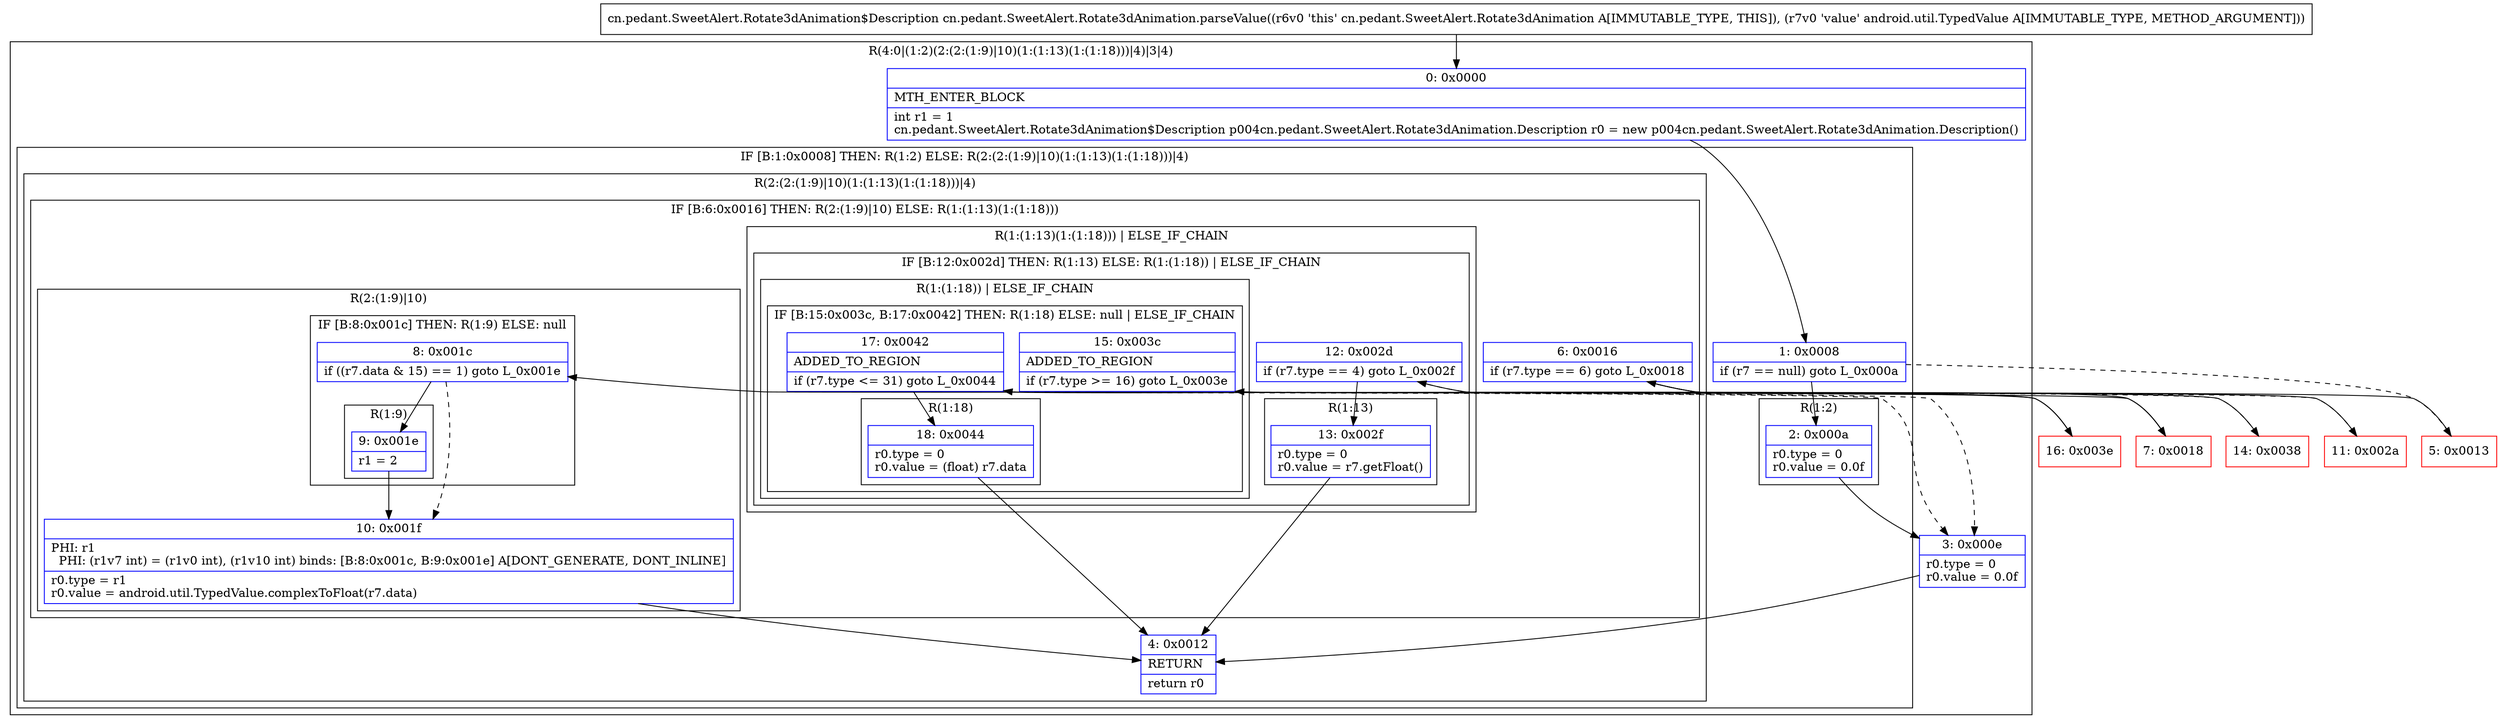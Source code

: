 digraph "CFG forcn.pedant.SweetAlert.Rotate3dAnimation.parseValue(Landroid\/util\/TypedValue;)Lcn\/pedant\/SweetAlert\/Rotate3dAnimation$Description;" {
subgraph cluster_Region_467867216 {
label = "R(4:0|(1:2)(2:(2:(1:9)|10)(1:(1:13)(1:(1:18)))|4)|3|4)";
node [shape=record,color=blue];
Node_0 [shape=record,label="{0\:\ 0x0000|MTH_ENTER_BLOCK\l|int r1 = 1\lcn.pedant.SweetAlert.Rotate3dAnimation$Description p004cn.pedant.SweetAlert.Rotate3dAnimation.Description r0 = new p004cn.pedant.SweetAlert.Rotate3dAnimation.Description()\l}"];
subgraph cluster_IfRegion_880193362 {
label = "IF [B:1:0x0008] THEN: R(1:2) ELSE: R(2:(2:(1:9)|10)(1:(1:13)(1:(1:18)))|4)";
node [shape=record,color=blue];
Node_1 [shape=record,label="{1\:\ 0x0008|if (r7 == null) goto L_0x000a\l}"];
subgraph cluster_Region_678098409 {
label = "R(1:2)";
node [shape=record,color=blue];
Node_2 [shape=record,label="{2\:\ 0x000a|r0.type = 0\lr0.value = 0.0f\l}"];
}
subgraph cluster_Region_1115145779 {
label = "R(2:(2:(1:9)|10)(1:(1:13)(1:(1:18)))|4)";
node [shape=record,color=blue];
subgraph cluster_IfRegion_901725457 {
label = "IF [B:6:0x0016] THEN: R(2:(1:9)|10) ELSE: R(1:(1:13)(1:(1:18)))";
node [shape=record,color=blue];
Node_6 [shape=record,label="{6\:\ 0x0016|if (r7.type == 6) goto L_0x0018\l}"];
subgraph cluster_Region_509354025 {
label = "R(2:(1:9)|10)";
node [shape=record,color=blue];
subgraph cluster_IfRegion_2086801015 {
label = "IF [B:8:0x001c] THEN: R(1:9) ELSE: null";
node [shape=record,color=blue];
Node_8 [shape=record,label="{8\:\ 0x001c|if ((r7.data & 15) == 1) goto L_0x001e\l}"];
subgraph cluster_Region_588692912 {
label = "R(1:9)";
node [shape=record,color=blue];
Node_9 [shape=record,label="{9\:\ 0x001e|r1 = 2\l}"];
}
}
Node_10 [shape=record,label="{10\:\ 0x001f|PHI: r1 \l  PHI: (r1v7 int) = (r1v0 int), (r1v10 int) binds: [B:8:0x001c, B:9:0x001e] A[DONT_GENERATE, DONT_INLINE]\l|r0.type = r1\lr0.value = android.util.TypedValue.complexToFloat(r7.data)\l}"];
}
subgraph cluster_Region_1521689505 {
label = "R(1:(1:13)(1:(1:18))) | ELSE_IF_CHAIN\l";
node [shape=record,color=blue];
subgraph cluster_IfRegion_1539185562 {
label = "IF [B:12:0x002d] THEN: R(1:13) ELSE: R(1:(1:18)) | ELSE_IF_CHAIN\l";
node [shape=record,color=blue];
Node_12 [shape=record,label="{12\:\ 0x002d|if (r7.type == 4) goto L_0x002f\l}"];
subgraph cluster_Region_733493026 {
label = "R(1:13)";
node [shape=record,color=blue];
Node_13 [shape=record,label="{13\:\ 0x002f|r0.type = 0\lr0.value = r7.getFloat()\l}"];
}
subgraph cluster_Region_388362825 {
label = "R(1:(1:18)) | ELSE_IF_CHAIN\l";
node [shape=record,color=blue];
subgraph cluster_IfRegion_2069383020 {
label = "IF [B:15:0x003c, B:17:0x0042] THEN: R(1:18) ELSE: null | ELSE_IF_CHAIN\l";
node [shape=record,color=blue];
Node_15 [shape=record,label="{15\:\ 0x003c|ADDED_TO_REGION\l|if (r7.type \>= 16) goto L_0x003e\l}"];
Node_17 [shape=record,label="{17\:\ 0x0042|ADDED_TO_REGION\l|if (r7.type \<= 31) goto L_0x0044\l}"];
subgraph cluster_Region_1029039320 {
label = "R(1:18)";
node [shape=record,color=blue];
Node_18 [shape=record,label="{18\:\ 0x0044|r0.type = 0\lr0.value = (float) r7.data\l}"];
}
}
}
}
}
}
Node_4 [shape=record,label="{4\:\ 0x0012|RETURN\l|return r0\l}"];
}
}
Node_3 [shape=record,label="{3\:\ 0x000e|r0.type = 0\lr0.value = 0.0f\l}"];
Node_4 [shape=record,label="{4\:\ 0x0012|RETURN\l|return r0\l}"];
}
Node_5 [shape=record,color=red,label="{5\:\ 0x0013}"];
Node_7 [shape=record,color=red,label="{7\:\ 0x0018}"];
Node_11 [shape=record,color=red,label="{11\:\ 0x002a}"];
Node_14 [shape=record,color=red,label="{14\:\ 0x0038}"];
Node_16 [shape=record,color=red,label="{16\:\ 0x003e}"];
MethodNode[shape=record,label="{cn.pedant.SweetAlert.Rotate3dAnimation$Description cn.pedant.SweetAlert.Rotate3dAnimation.parseValue((r6v0 'this' cn.pedant.SweetAlert.Rotate3dAnimation A[IMMUTABLE_TYPE, THIS]), (r7v0 'value' android.util.TypedValue A[IMMUTABLE_TYPE, METHOD_ARGUMENT])) }"];
MethodNode -> Node_0;
Node_0 -> Node_1;
Node_1 -> Node_2;
Node_1 -> Node_5[style=dashed];
Node_2 -> Node_3;
Node_6 -> Node_7;
Node_6 -> Node_11[style=dashed];
Node_8 -> Node_9;
Node_8 -> Node_10[style=dashed];
Node_9 -> Node_10;
Node_10 -> Node_4;
Node_12 -> Node_13;
Node_12 -> Node_14[style=dashed];
Node_13 -> Node_4;
Node_15 -> Node_3[style=dashed];
Node_15 -> Node_16;
Node_17 -> Node_3[style=dashed];
Node_17 -> Node_18;
Node_18 -> Node_4;
Node_3 -> Node_4;
Node_5 -> Node_6;
Node_7 -> Node_8;
Node_11 -> Node_12;
Node_14 -> Node_15;
Node_16 -> Node_17;
}

